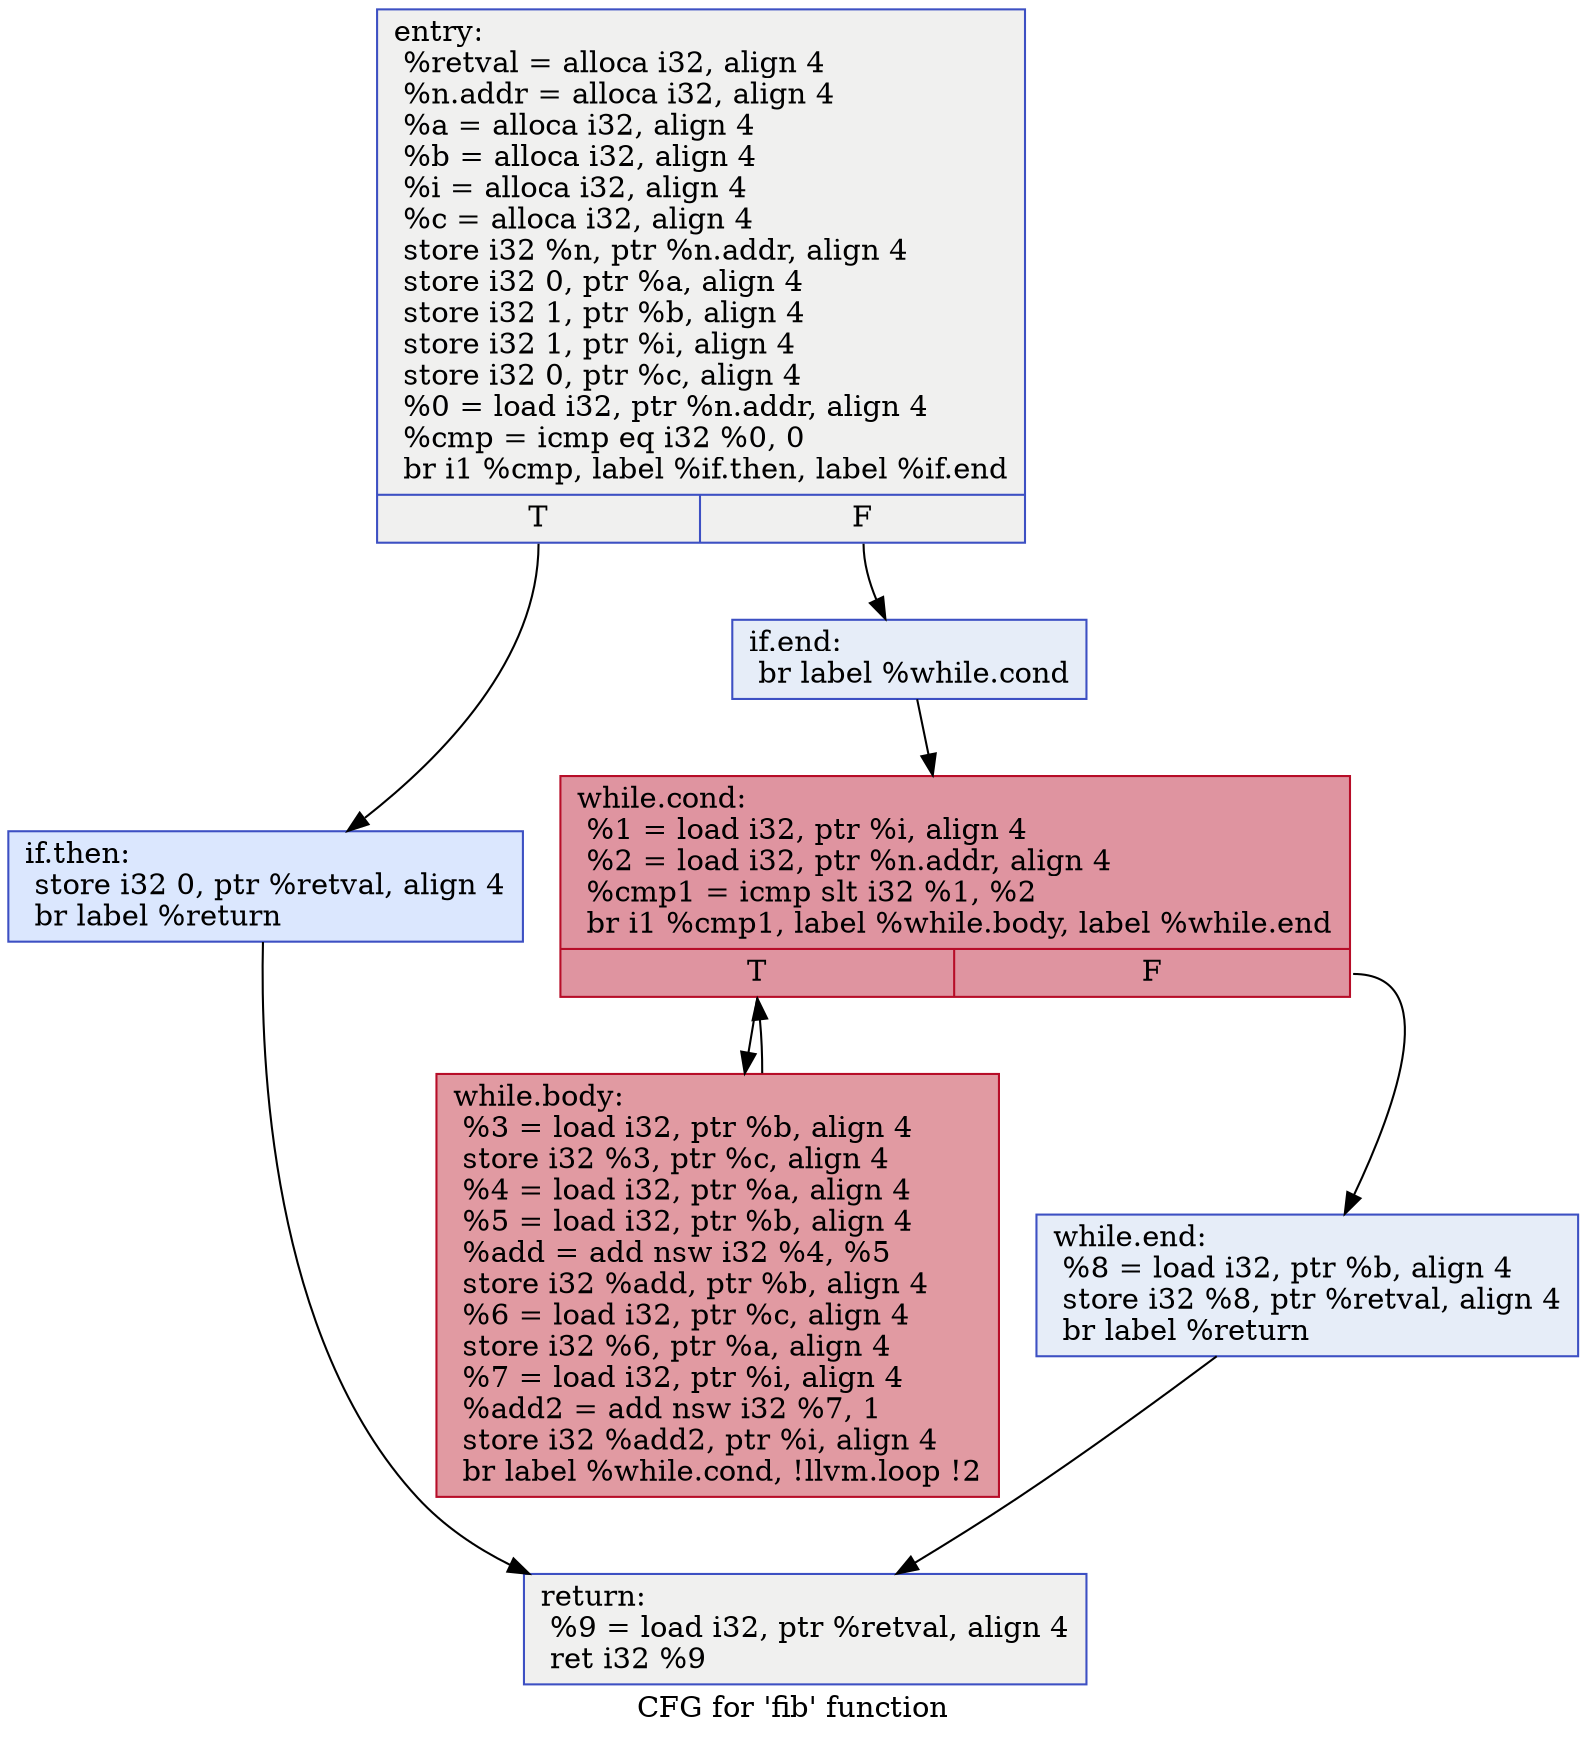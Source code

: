 digraph "CFG for 'fib' function" {
	label="CFG for 'fib' function";

	Node0x5581e9d31b80 [shape=record,color="#3d50c3ff", style=filled, fillcolor="#dedcdb70",label="{entry:\l  %retval = alloca i32, align 4\l  %n.addr = alloca i32, align 4\l  %a = alloca i32, align 4\l  %b = alloca i32, align 4\l  %i = alloca i32, align 4\l  %c = alloca i32, align 4\l  store i32 %n, ptr %n.addr, align 4\l  store i32 0, ptr %a, align 4\l  store i32 1, ptr %b, align 4\l  store i32 1, ptr %i, align 4\l  store i32 0, ptr %c, align 4\l  %0 = load i32, ptr %n.addr, align 4\l  %cmp = icmp eq i32 %0, 0\l  br i1 %cmp, label %if.then, label %if.end\l|{<s0>T|<s1>F}}"];
	Node0x5581e9d31b80:s0 -> Node0x5581e9d33d80;
	Node0x5581e9d31b80:s1 -> Node0x5581e9d33df0;
	Node0x5581e9d33d80 [shape=record,color="#3d50c3ff", style=filled, fillcolor="#aec9fc70",label="{if.then:                                          \l  store i32 0, ptr %retval, align 4\l  br label %return\l}"];
	Node0x5581e9d33d80 -> Node0x5581e9d34000;
	Node0x5581e9d33df0 [shape=record,color="#3d50c3ff", style=filled, fillcolor="#c7d7f070",label="{if.end:                                           \l  br label %while.cond\l}"];
	Node0x5581e9d33df0 -> Node0x5581e9d340e0;
	Node0x5581e9d340e0 [shape=record,color="#b70d28ff", style=filled, fillcolor="#b70d2870",label="{while.cond:                                       \l  %1 = load i32, ptr %i, align 4\l  %2 = load i32, ptr %n.addr, align 4\l  %cmp1 = icmp slt i32 %1, %2\l  br i1 %cmp1, label %while.body, label %while.end\l|{<s0>T|<s1>F}}"];
	Node0x5581e9d340e0:s0 -> Node0x5581e9d34530;
	Node0x5581e9d340e0:s1 -> Node0x5581e9d345b0;
	Node0x5581e9d34530 [shape=record,color="#b70d28ff", style=filled, fillcolor="#bb1b2c70",label="{while.body:                                       \l  %3 = load i32, ptr %b, align 4\l  store i32 %3, ptr %c, align 4\l  %4 = load i32, ptr %a, align 4\l  %5 = load i32, ptr %b, align 4\l  %add = add nsw i32 %4, %5\l  store i32 %add, ptr %b, align 4\l  %6 = load i32, ptr %c, align 4\l  store i32 %6, ptr %a, align 4\l  %7 = load i32, ptr %i, align 4\l  %add2 = add nsw i32 %7, 1\l  store i32 %add2, ptr %i, align 4\l  br label %while.cond, !llvm.loop !2\l}"];
	Node0x5581e9d34530 -> Node0x5581e9d340e0;
	Node0x5581e9d345b0 [shape=record,color="#3d50c3ff", style=filled, fillcolor="#c7d7f070",label="{while.end:                                        \l  %8 = load i32, ptr %b, align 4\l  store i32 %8, ptr %retval, align 4\l  br label %return\l}"];
	Node0x5581e9d345b0 -> Node0x5581e9d34000;
	Node0x5581e9d34000 [shape=record,color="#3d50c3ff", style=filled, fillcolor="#dedcdb70",label="{return:                                           \l  %9 = load i32, ptr %retval, align 4\l  ret i32 %9\l}"];
}
